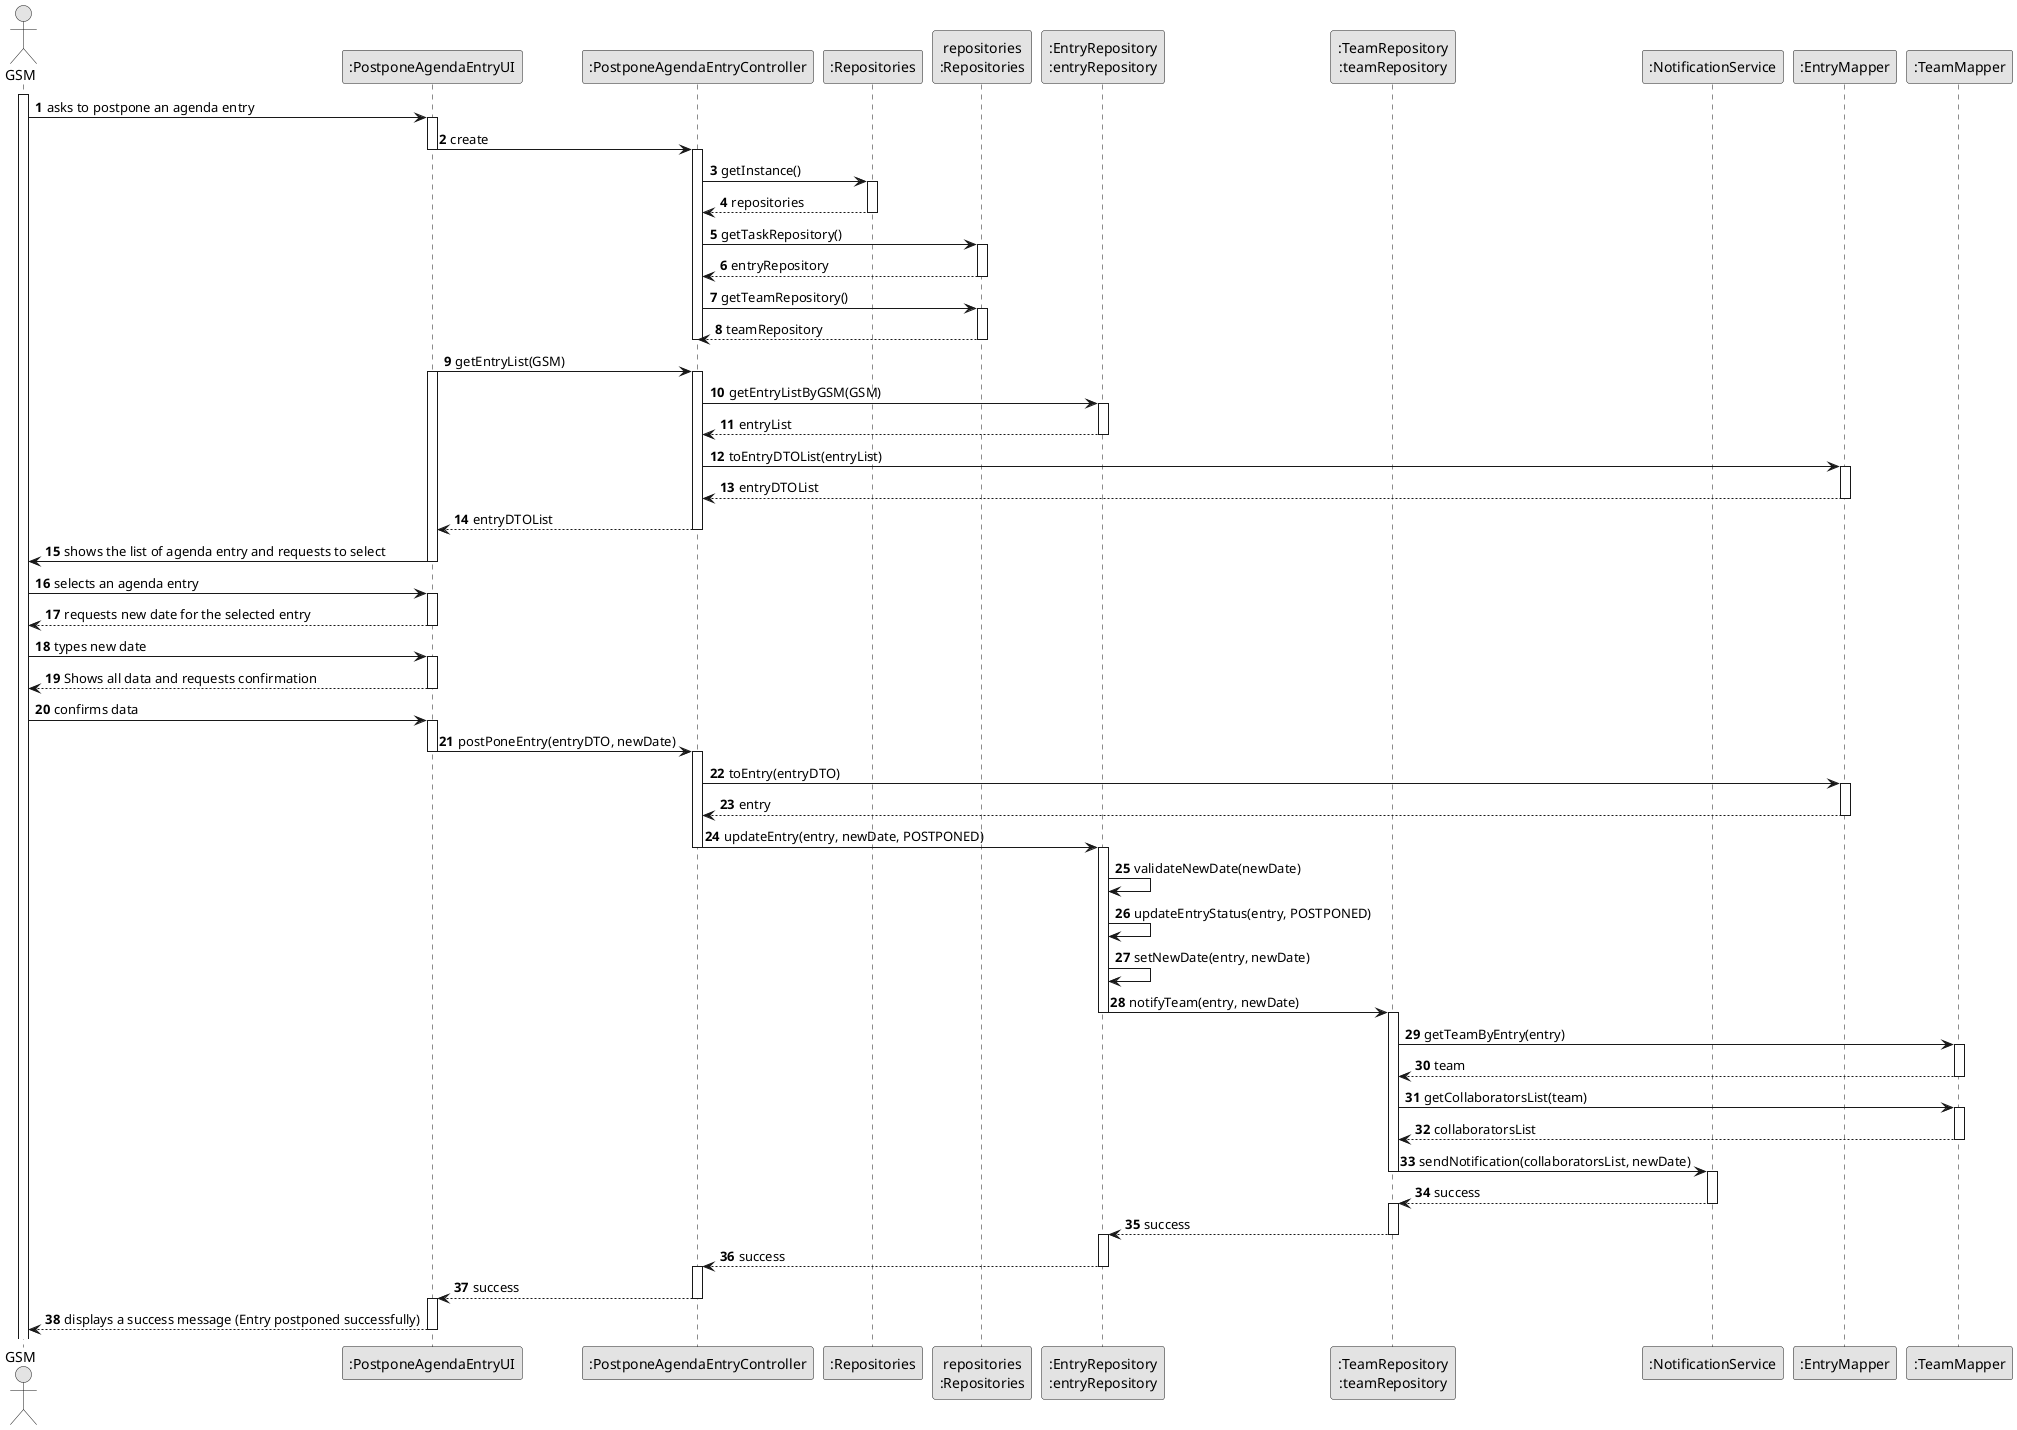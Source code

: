 @startuml
skinparam monochrome true
skinparam packageStyle rectangle
skinparam shadowing false

autonumber

actor "GSM" as GSM
participant ":PostponeAgendaEntryUI" as UI
participant ":PostponeAgendaEntryController" as CTRL
participant ":Repositories" as RepositorySingleton
participant "repositories\n:Repositories" as PLAT
participant ":EntryRepository\n:entryRepository" as EntryRepo
participant ":TeamRepository\n:teamRepository" as TeamRepo
participant ":NotificationService" as NotificationService
participant ":EntryMapper" as EntryMapper
participant ":TeamMapper" as TeamMapper


activate GSM

    GSM -> UI : asks to postpone an agenda entry
    activate UI

        UI -> CTRL : create
        deactivate UI
        activate CTRL

            CTRL -> RepositorySingleton : getInstance()
            activate RepositorySingleton

                RepositorySingleton --> CTRL : repositories
            deactivate RepositorySingleton

            CTRL -> PLAT : getTaskRepository()
            activate PLAT

                PLAT --> CTRL : entryRepository
            deactivate PLAT

            CTRL -> PLAT : getTeamRepository()
            activate PLAT

            PLAT --> CTRL : teamRepository
            deactivate PLAT
             deactivate CTRL

        deactivate UI

        UI -> CTRL: getEntryList(GSM)
        activate UI
        activate CTRL

            CTRL -> EntryRepo: getEntryListByGSM(GSM)
            activate EntryRepo

            EntryRepo --> CTRL: entryList
            deactivate EntryRepo

            CTRL -> EntryMapper : toEntryDTOList(entryList)
            activate EntryMapper

            EntryMapper --> CTRL : entryDTOList
            deactivate EntryMapper

            CTRL --> UI : entryDTOList
        deactivate CTRL

        UI -> GSM : shows the list of agenda entry and requests to select
    deactivate UI

    GSM -> UI : selects an agenda entry
    activate UI

        UI --> GSM : requests new date for the selected entry
    deactivate UI

    GSM -> UI : types new date
    activate UI

    UI --> GSM : Shows all data and requests confirmation
    deactivate UI

    GSM -> UI: confirms data
    activate UI

        UI -> CTRL : postPoneEntry(entryDTO, newDate)
        deactivate UI
        activate CTRL

            CTRL -> EntryMapper : toEntry(entryDTO)
            activate EntryMapper

            EntryMapper --> CTRL : entry
            deactivate EntryMapper

            CTRL -> EntryRepo : updateEntry(entry, newDate, POSTPONED)
            deactivate CTRL
            activate EntryRepo

                EntryRepo -> EntryRepo : validateNewDate(newDate)
                EntryRepo -> EntryRepo : updateEntryStatus(entry, POSTPONED)
                EntryRepo -> EntryRepo : setNewDate(entry, newDate)

            EntryRepo -> TeamRepo : notifyTeam(entry, newDate)
            deactivate EntryRepo

                deactivate EntryRepo
                activate TeamRepo

                    TeamRepo -> TeamMapper : getTeamByEntry(entry)
                    activate TeamMapper

                    TeamMapper --> TeamRepo : team
                    deactivate TeamMapper

                    TeamRepo -> TeamMapper : getCollaboratorsList(team)
                    activate TeamMapper

                    TeamMapper --> TeamRepo : collaboratorsList
                    deactivate TeamMapper

                    TeamRepo -> NotificationService : sendNotification(collaboratorsList, newDate)
                    deactivate TeamRepo
                    activate NotificationService

                        NotificationService --> TeamRepo : success
                    deactivate NotificationService
                    activate TeamRepo

                TeamRepo --> EntryRepo : success
                deactivate TeamRepo
                activate EntryRepo

        EntryRepo --> CTRL : success
        deactivate EntryRepo
        activate CTRL

        CTRL --> UI : success
    deactivate CTRL
    activate UI

    UI --> GSM : displays a success message (Entry postponed successfully)
deactivate UI

@enduml
